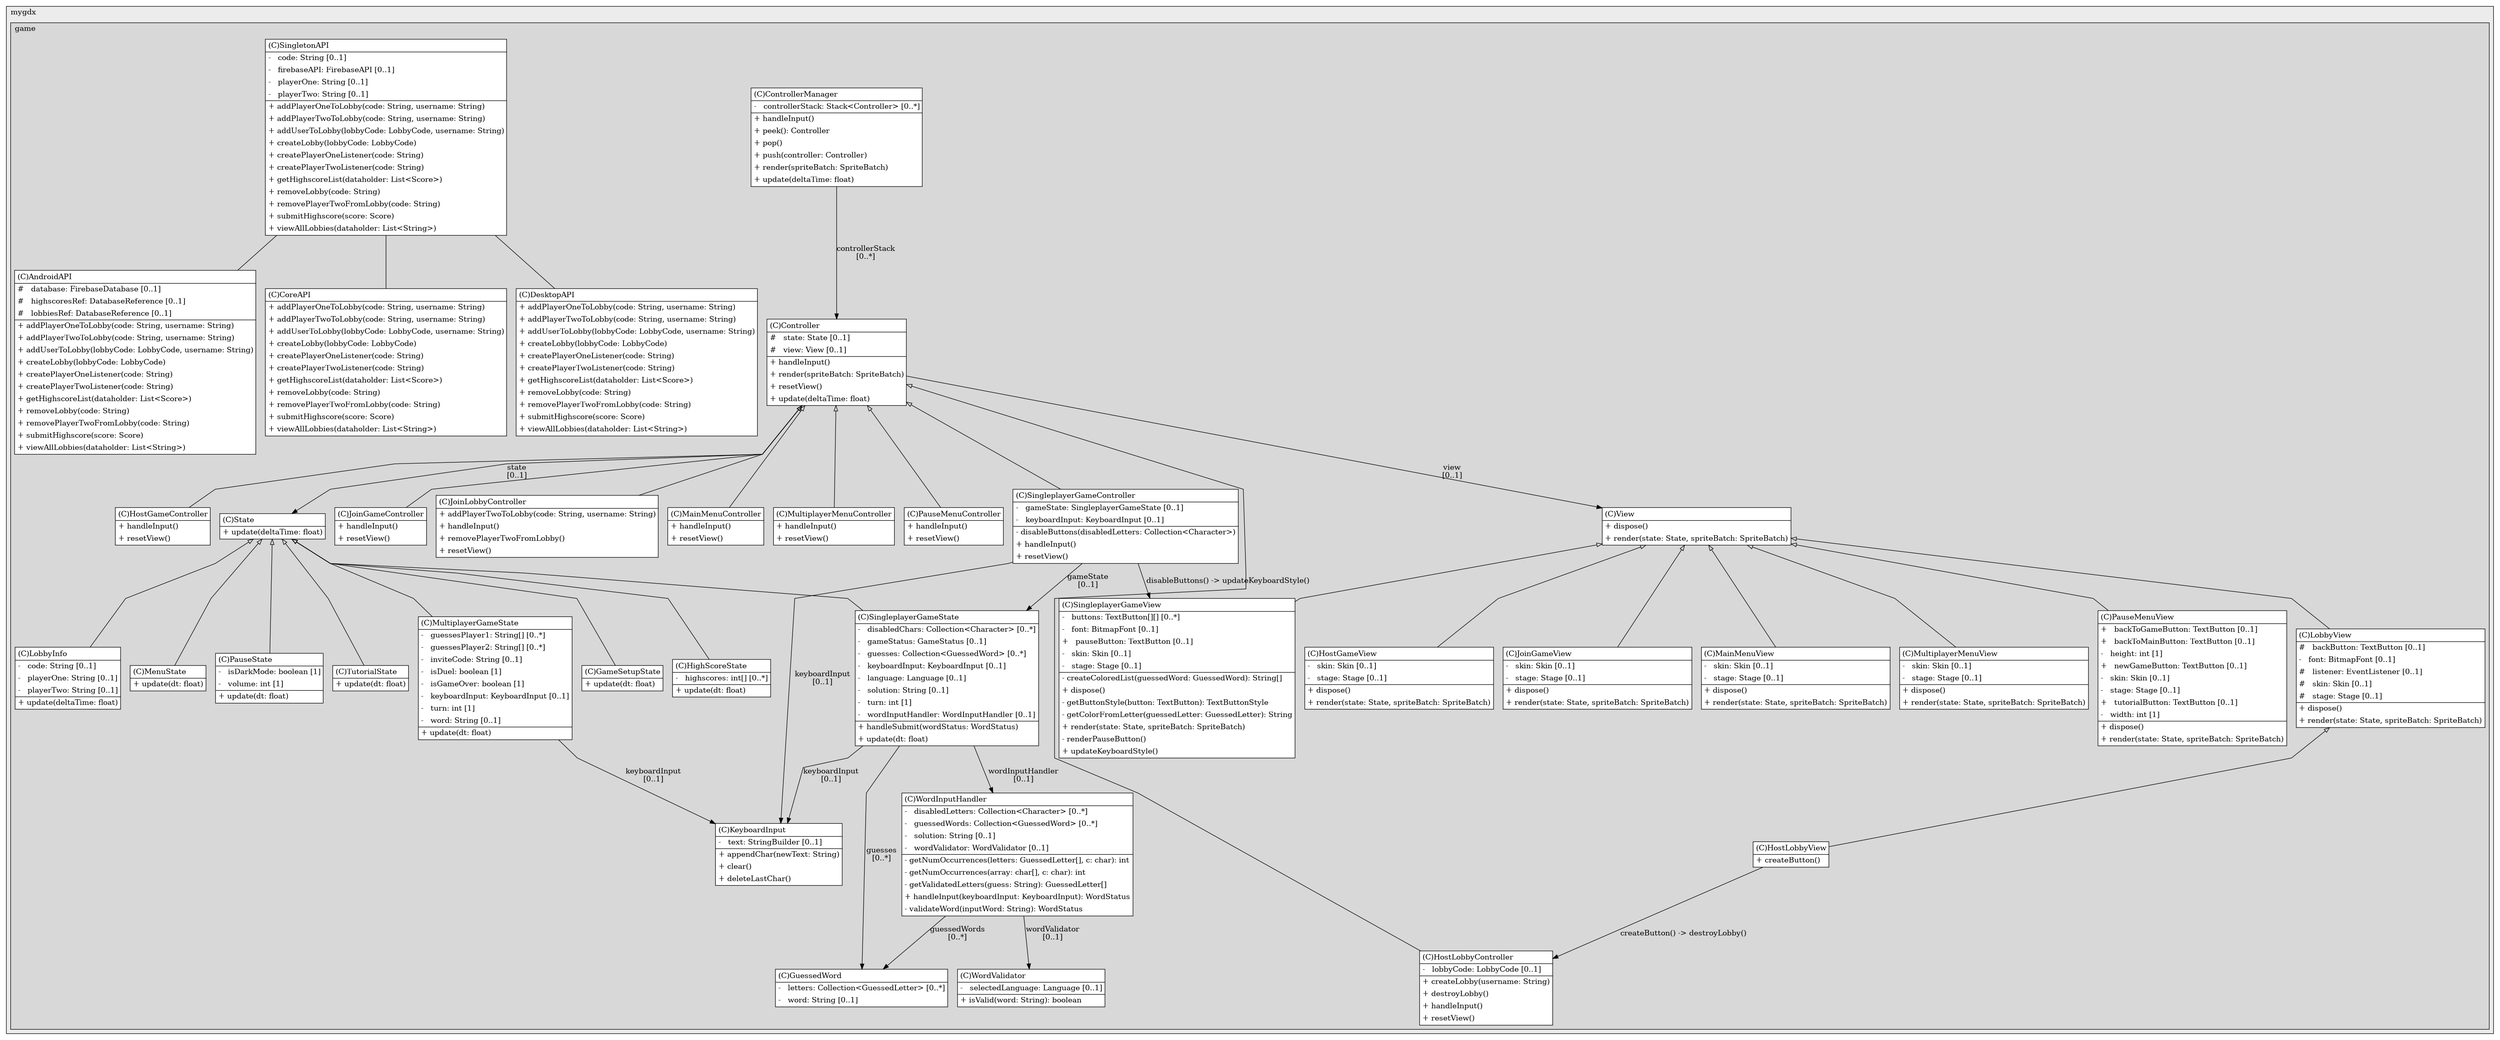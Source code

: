 @startuml

/' diagram meta data start
config=StructureConfiguration;
{
  "projectClassification": {
    "searchMode": "OpenProject", // OpenProject, AllProjects
    "includedProjects": "",
    "pathEndKeywords": "*.impl",
    "isClientPath": "",
    "isClientName": "",
    "isTestPath": "",
    "isTestName": "",
    "isMappingPath": "",
    "isMappingName": "",
    "isDataAccessPath": "",
    "isDataAccessName": "",
    "isDataStructurePath": "",
    "isDataStructureName": "",
    "isInterfaceStructuresPath": "",
    "isInterfaceStructuresName": "",
    "isEntryPointPath": "",
    "isEntryPointName": "",
    "treatFinalFieldsAsMandatory": false
  },
  "graphRestriction": {
    "classPackageExcludeFilter": "",
    "classPackageIncludeFilter": "",
    "classNameExcludeFilter": "",
    "classNameIncludeFilter": "",
    "methodNameExcludeFilter": "",
    "methodNameIncludeFilter": "",
    "removeByInheritance": "", // inheritance/annotation based filtering is done in a second step
    "removeByAnnotation": "",
    "removeByClassPackage": "", // cleanup the graph after inheritance/annotation based filtering is done
    "removeByClassName": "",
    "cutMappings": false,
    "cutEnum": true,
    "cutTests": true,
    "cutClient": true,
    "cutDataAccess": false,
    "cutInterfaceStructures": false,
    "cutDataStructures": false,
    "cutGetterAndSetter": true,
    "cutConstructors": true
  },
  "graphTraversal": {
    "forwardDepth": 6,
    "backwardDepth": 6,
    "classPackageExcludeFilter": "",
    "classPackageIncludeFilter": "",
    "classNameExcludeFilter": "",
    "classNameIncludeFilter": "",
    "methodNameExcludeFilter": "",
    "methodNameIncludeFilter": "",
    "hideMappings": false,
    "hideDataStructures": false,
    "hidePrivateMethods": true,
    "hideInterfaceCalls": true, // indirection: implementation -> interface (is hidden) -> implementation
    "onlyShowApplicationEntryPoints": false, // root node is included
    "useMethodCallsForStructureDiagram": "ForwardOnly" // ForwardOnly, BothDirections, No
  },
  "details": {
    "aggregation": "GroupByClass", // ByClass, GroupByClass, None
    "showClassGenericTypes": true,
    "showMethods": true,
    "showMethodParameterNames": true,
    "showMethodParameterTypes": true,
    "showMethodReturnType": true,
    "showPackageLevels": 2,
    "showDetailedClassStructure": true
  },
  "rootClass": "com.mygdx.game.controller.Controller",
  "extensionCallbackMethod": "" // qualified.class.name#methodName - signature: public static String method(String)
}
diagram meta data end '/



digraph g {
    rankdir="TB"
    splines=polyline
    

'nodes 
subgraph cluster_104370703 { 
   	label=mygdx
	labeljust=l
	fillcolor="#ececec"
	style=filled
   
   subgraph cluster_1554244721 { 
   	label=game
	labeljust=l
	fillcolor="#d8d8d8"
	style=filled
   
   AndroidAPI670316286[
	label=<<TABLE BORDER="1" CELLBORDER="0" CELLPADDING="4" CELLSPACING="0">
<TR><TD ALIGN="LEFT" >(C)AndroidAPI</TD></TR>
<HR/>
<TR><TD ALIGN="LEFT" >#   database: FirebaseDatabase [0..1]</TD></TR>
<TR><TD ALIGN="LEFT" >#   highscoresRef: DatabaseReference [0..1]</TD></TR>
<TR><TD ALIGN="LEFT" >#   lobbiesRef: DatabaseReference [0..1]</TD></TR>
<HR/>
<TR><TD ALIGN="LEFT" >+ addPlayerOneToLobby(code: String, username: String)</TD></TR>
<TR><TD ALIGN="LEFT" >+ addPlayerTwoToLobby(code: String, username: String)</TD></TR>
<TR><TD ALIGN="LEFT" >+ addUserToLobby(lobbyCode: LobbyCode, username: String)</TD></TR>
<TR><TD ALIGN="LEFT" >+ createLobby(lobbyCode: LobbyCode)</TD></TR>
<TR><TD ALIGN="LEFT" >+ createPlayerOneListener(code: String)</TD></TR>
<TR><TD ALIGN="LEFT" >+ createPlayerTwoListener(code: String)</TD></TR>
<TR><TD ALIGN="LEFT" >+ getHighscoreList(dataholder: List&lt;Score&gt;)</TD></TR>
<TR><TD ALIGN="LEFT" >+ removeLobby(code: String)</TD></TR>
<TR><TD ALIGN="LEFT" >+ removePlayerTwoFromLobby(code: String)</TD></TR>
<TR><TD ALIGN="LEFT" >+ submitHighscore(score: Score)</TD></TR>
<TR><TD ALIGN="LEFT" >+ viewAllLobbies(dataholder: List&lt;String&gt;)</TD></TR>
</TABLE>>
	style=filled
	margin=0
	shape=plaintext
	fillcolor="#FFFFFF"
];

Controller432447628[
	label=<<TABLE BORDER="1" CELLBORDER="0" CELLPADDING="4" CELLSPACING="0">
<TR><TD ALIGN="LEFT" >(C)Controller</TD></TR>
<HR/>
<TR><TD ALIGN="LEFT" >#   state: State [0..1]</TD></TR>
<TR><TD ALIGN="LEFT" >#   view: View [0..1]</TD></TR>
<HR/>
<TR><TD ALIGN="LEFT" >+ handleInput()</TD></TR>
<TR><TD ALIGN="LEFT" >+ render(spriteBatch: SpriteBatch)</TD></TR>
<TR><TD ALIGN="LEFT" >+ resetView()</TD></TR>
<TR><TD ALIGN="LEFT" >+ update(deltaTime: float)</TD></TR>
</TABLE>>
	style=filled
	margin=0
	shape=plaintext
	fillcolor="#FFFFFF"
];

ControllerManager432447628[
	label=<<TABLE BORDER="1" CELLBORDER="0" CELLPADDING="4" CELLSPACING="0">
<TR><TD ALIGN="LEFT" >(C)ControllerManager</TD></TR>
<HR/>
<TR><TD ALIGN="LEFT" >-   controllerStack: Stack&lt;Controller&gt; [0..*]</TD></TR>
<HR/>
<TR><TD ALIGN="LEFT" >+ handleInput()</TD></TR>
<TR><TD ALIGN="LEFT" >+ peek(): Controller</TD></TR>
<TR><TD ALIGN="LEFT" >+ pop()</TD></TR>
<TR><TD ALIGN="LEFT" >+ push(controller: Controller)</TD></TR>
<TR><TD ALIGN="LEFT" >+ render(spriteBatch: SpriteBatch)</TD></TR>
<TR><TD ALIGN="LEFT" >+ update(deltaTime: float)</TD></TR>
</TABLE>>
	style=filled
	margin=0
	shape=plaintext
	fillcolor="#FFFFFF"
];

CoreAPI1030395847[
	label=<<TABLE BORDER="1" CELLBORDER="0" CELLPADDING="4" CELLSPACING="0">
<TR><TD ALIGN="LEFT" >(C)CoreAPI</TD></TR>
<HR/>
<TR><TD ALIGN="LEFT" >+ addPlayerOneToLobby(code: String, username: String)</TD></TR>
<TR><TD ALIGN="LEFT" >+ addPlayerTwoToLobby(code: String, username: String)</TD></TR>
<TR><TD ALIGN="LEFT" >+ addUserToLobby(lobbyCode: LobbyCode, username: String)</TD></TR>
<TR><TD ALIGN="LEFT" >+ createLobby(lobbyCode: LobbyCode)</TD></TR>
<TR><TD ALIGN="LEFT" >+ createPlayerOneListener(code: String)</TD></TR>
<TR><TD ALIGN="LEFT" >+ createPlayerTwoListener(code: String)</TD></TR>
<TR><TD ALIGN="LEFT" >+ getHighscoreList(dataholder: List&lt;Score&gt;)</TD></TR>
<TR><TD ALIGN="LEFT" >+ removeLobby(code: String)</TD></TR>
<TR><TD ALIGN="LEFT" >+ removePlayerTwoFromLobby(code: String)</TD></TR>
<TR><TD ALIGN="LEFT" >+ submitHighscore(score: Score)</TD></TR>
<TR><TD ALIGN="LEFT" >+ viewAllLobbies(dataholder: List&lt;String&gt;)</TD></TR>
</TABLE>>
	style=filled
	margin=0
	shape=plaintext
	fillcolor="#FFFFFF"
];

DesktopAPI670316286[
	label=<<TABLE BORDER="1" CELLBORDER="0" CELLPADDING="4" CELLSPACING="0">
<TR><TD ALIGN="LEFT" >(C)DesktopAPI</TD></TR>
<HR/>
<TR><TD ALIGN="LEFT" >+ addPlayerOneToLobby(code: String, username: String)</TD></TR>
<TR><TD ALIGN="LEFT" >+ addPlayerTwoToLobby(code: String, username: String)</TD></TR>
<TR><TD ALIGN="LEFT" >+ addUserToLobby(lobbyCode: LobbyCode, username: String)</TD></TR>
<TR><TD ALIGN="LEFT" >+ createLobby(lobbyCode: LobbyCode)</TD></TR>
<TR><TD ALIGN="LEFT" >+ createPlayerOneListener(code: String)</TD></TR>
<TR><TD ALIGN="LEFT" >+ createPlayerTwoListener(code: String)</TD></TR>
<TR><TD ALIGN="LEFT" >+ getHighscoreList(dataholder: List&lt;Score&gt;)</TD></TR>
<TR><TD ALIGN="LEFT" >+ removeLobby(code: String)</TD></TR>
<TR><TD ALIGN="LEFT" >+ removePlayerTwoFromLobby(code: String)</TD></TR>
<TR><TD ALIGN="LEFT" >+ submitHighscore(score: Score)</TD></TR>
<TR><TD ALIGN="LEFT" >+ viewAllLobbies(dataholder: List&lt;String&gt;)</TD></TR>
</TABLE>>
	style=filled
	margin=0
	shape=plaintext
	fillcolor="#FFFFFF"
];

GameSetupState55904599[
	label=<<TABLE BORDER="1" CELLBORDER="0" CELLPADDING="4" CELLSPACING="0">
<TR><TD ALIGN="LEFT" >(C)GameSetupState</TD></TR>
<HR/>
<TR><TD ALIGN="LEFT" >+ update(dt: float)</TD></TR>
</TABLE>>
	style=filled
	margin=0
	shape=plaintext
	fillcolor="#FFFFFF"
];

GuessedWord1654971861[
	label=<<TABLE BORDER="1" CELLBORDER="0" CELLPADDING="4" CELLSPACING="0">
<TR><TD ALIGN="LEFT" >(C)GuessedWord</TD></TR>
<HR/>
<TR><TD ALIGN="LEFT" >-   letters: Collection&lt;GuessedLetter&gt; [0..*]</TD></TR>
<TR><TD ALIGN="LEFT" >-   word: String [0..1]</TD></TR>
</TABLE>>
	style=filled
	margin=0
	shape=plaintext
	fillcolor="#FFFFFF"
];

HighScoreState55904599[
	label=<<TABLE BORDER="1" CELLBORDER="0" CELLPADDING="4" CELLSPACING="0">
<TR><TD ALIGN="LEFT" >(C)HighScoreState</TD></TR>
<HR/>
<TR><TD ALIGN="LEFT" >-   highscores: int[] [0..*]</TD></TR>
<HR/>
<TR><TD ALIGN="LEFT" >+ update(dt: float)</TD></TR>
</TABLE>>
	style=filled
	margin=0
	shape=plaintext
	fillcolor="#FFFFFF"
];

HostGameController2012137208[
	label=<<TABLE BORDER="1" CELLBORDER="0" CELLPADDING="4" CELLSPACING="0">
<TR><TD ALIGN="LEFT" >(C)HostGameController</TD></TR>
<HR/>
<TR><TD ALIGN="LEFT" >+ handleInput()</TD></TR>
<TR><TD ALIGN="LEFT" >+ resetView()</TD></TR>
</TABLE>>
	style=filled
	margin=0
	shape=plaintext
	fillcolor="#FFFFFF"
];

HostGameView560542591[
	label=<<TABLE BORDER="1" CELLBORDER="0" CELLPADDING="4" CELLSPACING="0">
<TR><TD ALIGN="LEFT" >(C)HostGameView</TD></TR>
<HR/>
<TR><TD ALIGN="LEFT" >-   skin: Skin [0..1]</TD></TR>
<TR><TD ALIGN="LEFT" >-   stage: Stage [0..1]</TD></TR>
<HR/>
<TR><TD ALIGN="LEFT" >+ dispose()</TD></TR>
<TR><TD ALIGN="LEFT" >+ render(state: State, spriteBatch: SpriteBatch)</TD></TR>
</TABLE>>
	style=filled
	margin=0
	shape=plaintext
	fillcolor="#FFFFFF"
];

HostLobbyController2012137208[
	label=<<TABLE BORDER="1" CELLBORDER="0" CELLPADDING="4" CELLSPACING="0">
<TR><TD ALIGN="LEFT" >(C)HostLobbyController</TD></TR>
<HR/>
<TR><TD ALIGN="LEFT" >-   lobbyCode: LobbyCode [0..1]</TD></TR>
<HR/>
<TR><TD ALIGN="LEFT" >+ createLobby(username: String)</TD></TR>
<TR><TD ALIGN="LEFT" >+ destroyLobby()</TD></TR>
<TR><TD ALIGN="LEFT" >+ handleInput()</TD></TR>
<TR><TD ALIGN="LEFT" >+ resetView()</TD></TR>
</TABLE>>
	style=filled
	margin=0
	shape=plaintext
	fillcolor="#FFFFFF"
];

HostLobbyView560542591[
	label=<<TABLE BORDER="1" CELLBORDER="0" CELLPADDING="4" CELLSPACING="0">
<TR><TD ALIGN="LEFT" >(C)HostLobbyView</TD></TR>
<HR/>
<TR><TD ALIGN="LEFT" >+ createButton()</TD></TR>
</TABLE>>
	style=filled
	margin=0
	shape=plaintext
	fillcolor="#FFFFFF"
];

JoinGameController2012137208[
	label=<<TABLE BORDER="1" CELLBORDER="0" CELLPADDING="4" CELLSPACING="0">
<TR><TD ALIGN="LEFT" >(C)JoinGameController</TD></TR>
<HR/>
<TR><TD ALIGN="LEFT" >+ handleInput()</TD></TR>
<TR><TD ALIGN="LEFT" >+ resetView()</TD></TR>
</TABLE>>
	style=filled
	margin=0
	shape=plaintext
	fillcolor="#FFFFFF"
];

JoinGameView560542591[
	label=<<TABLE BORDER="1" CELLBORDER="0" CELLPADDING="4" CELLSPACING="0">
<TR><TD ALIGN="LEFT" >(C)JoinGameView</TD></TR>
<HR/>
<TR><TD ALIGN="LEFT" >-   skin: Skin [0..1]</TD></TR>
<TR><TD ALIGN="LEFT" >-   stage: Stage [0..1]</TD></TR>
<HR/>
<TR><TD ALIGN="LEFT" >+ dispose()</TD></TR>
<TR><TD ALIGN="LEFT" >+ render(state: State, spriteBatch: SpriteBatch)</TD></TR>
</TABLE>>
	style=filled
	margin=0
	shape=plaintext
	fillcolor="#FFFFFF"
];

JoinLobbyController2012137208[
	label=<<TABLE BORDER="1" CELLBORDER="0" CELLPADDING="4" CELLSPACING="0">
<TR><TD ALIGN="LEFT" >(C)JoinLobbyController</TD></TR>
<HR/>
<TR><TD ALIGN="LEFT" >+ addPlayerTwoToLobby(code: String, username: String)</TD></TR>
<TR><TD ALIGN="LEFT" >+ handleInput()</TD></TR>
<TR><TD ALIGN="LEFT" >+ removePlayerTwoFromLobby()</TD></TR>
<TR><TD ALIGN="LEFT" >+ resetView()</TD></TR>
</TABLE>>
	style=filled
	margin=0
	shape=plaintext
	fillcolor="#FFFFFF"
];

KeyboardInput1654971861[
	label=<<TABLE BORDER="1" CELLBORDER="0" CELLPADDING="4" CELLSPACING="0">
<TR><TD ALIGN="LEFT" >(C)KeyboardInput</TD></TR>
<HR/>
<TR><TD ALIGN="LEFT" >-   text: StringBuilder [0..1]</TD></TR>
<HR/>
<TR><TD ALIGN="LEFT" >+ appendChar(newText: String)</TD></TR>
<TR><TD ALIGN="LEFT" >+ clear()</TD></TR>
<TR><TD ALIGN="LEFT" >+ deleteLastChar()</TD></TR>
</TABLE>>
	style=filled
	margin=0
	shape=plaintext
	fillcolor="#FFFFFF"
];

LobbyInfo653830333[
	label=<<TABLE BORDER="1" CELLBORDER="0" CELLPADDING="4" CELLSPACING="0">
<TR><TD ALIGN="LEFT" >(C)LobbyInfo</TD></TR>
<HR/>
<TR><TD ALIGN="LEFT" >-   code: String [0..1]</TD></TR>
<TR><TD ALIGN="LEFT" >-   playerOne: String [0..1]</TD></TR>
<TR><TD ALIGN="LEFT" >-   playerTwo: String [0..1]</TD></TR>
<HR/>
<TR><TD ALIGN="LEFT" >+ update(deltaTime: float)</TD></TR>
</TABLE>>
	style=filled
	margin=0
	shape=plaintext
	fillcolor="#FFFFFF"
];

LobbyView560542591[
	label=<<TABLE BORDER="1" CELLBORDER="0" CELLPADDING="4" CELLSPACING="0">
<TR><TD ALIGN="LEFT" >(C)LobbyView</TD></TR>
<HR/>
<TR><TD ALIGN="LEFT" >#   backButton: TextButton [0..1]</TD></TR>
<TR><TD ALIGN="LEFT" >-   font: BitmapFont [0..1]</TD></TR>
<TR><TD ALIGN="LEFT" >#   listener: EventListener [0..1]</TD></TR>
<TR><TD ALIGN="LEFT" >#   skin: Skin [0..1]</TD></TR>
<TR><TD ALIGN="LEFT" >#   stage: Stage [0..1]</TD></TR>
<HR/>
<TR><TD ALIGN="LEFT" >+ dispose()</TD></TR>
<TR><TD ALIGN="LEFT" >+ render(state: State, spriteBatch: SpriteBatch)</TD></TR>
</TABLE>>
	style=filled
	margin=0
	shape=plaintext
	fillcolor="#FFFFFF"
];

MainMenuController432447628[
	label=<<TABLE BORDER="1" CELLBORDER="0" CELLPADDING="4" CELLSPACING="0">
<TR><TD ALIGN="LEFT" >(C)MainMenuController</TD></TR>
<HR/>
<TR><TD ALIGN="LEFT" >+ handleInput()</TD></TR>
<TR><TD ALIGN="LEFT" >+ resetView()</TD></TR>
</TABLE>>
	style=filled
	margin=0
	shape=plaintext
	fillcolor="#FFFFFF"
];

MainMenuView1972638827[
	label=<<TABLE BORDER="1" CELLBORDER="0" CELLPADDING="4" CELLSPACING="0">
<TR><TD ALIGN="LEFT" >(C)MainMenuView</TD></TR>
<HR/>
<TR><TD ALIGN="LEFT" >-   skin: Skin [0..1]</TD></TR>
<TR><TD ALIGN="LEFT" >-   stage: Stage [0..1]</TD></TR>
<HR/>
<TR><TD ALIGN="LEFT" >+ dispose()</TD></TR>
<TR><TD ALIGN="LEFT" >+ render(state: State, spriteBatch: SpriteBatch)</TD></TR>
</TABLE>>
	style=filled
	margin=0
	shape=plaintext
	fillcolor="#FFFFFF"
];

MenuState55904599[
	label=<<TABLE BORDER="1" CELLBORDER="0" CELLPADDING="4" CELLSPACING="0">
<TR><TD ALIGN="LEFT" >(C)MenuState</TD></TR>
<HR/>
<TR><TD ALIGN="LEFT" >+ update(dt: float)</TD></TR>
</TABLE>>
	style=filled
	margin=0
	shape=plaintext
	fillcolor="#FFFFFF"
];

MultiplayerGameState653830333[
	label=<<TABLE BORDER="1" CELLBORDER="0" CELLPADDING="4" CELLSPACING="0">
<TR><TD ALIGN="LEFT" >(C)MultiplayerGameState</TD></TR>
<HR/>
<TR><TD ALIGN="LEFT" >-   guessesPlayer1: String[] [0..*]</TD></TR>
<TR><TD ALIGN="LEFT" >-   guessesPlayer2: String[] [0..*]</TD></TR>
<TR><TD ALIGN="LEFT" >-   inviteCode: String [0..1]</TD></TR>
<TR><TD ALIGN="LEFT" >-   isDuel: boolean [1]</TD></TR>
<TR><TD ALIGN="LEFT" >-   isGameOver: boolean [1]</TD></TR>
<TR><TD ALIGN="LEFT" >-   keyboardInput: KeyboardInput [0..1]</TD></TR>
<TR><TD ALIGN="LEFT" >-   turn: int [1]</TD></TR>
<TR><TD ALIGN="LEFT" >-   word: String [0..1]</TD></TR>
<HR/>
<TR><TD ALIGN="LEFT" >+ update(dt: float)</TD></TR>
</TABLE>>
	style=filled
	margin=0
	shape=plaintext
	fillcolor="#FFFFFF"
];

MultiplayerMenuController2012137208[
	label=<<TABLE BORDER="1" CELLBORDER="0" CELLPADDING="4" CELLSPACING="0">
<TR><TD ALIGN="LEFT" >(C)MultiplayerMenuController</TD></TR>
<HR/>
<TR><TD ALIGN="LEFT" >+ handleInput()</TD></TR>
<TR><TD ALIGN="LEFT" >+ resetView()</TD></TR>
</TABLE>>
	style=filled
	margin=0
	shape=plaintext
	fillcolor="#FFFFFF"
];

MultiplayerMenuView560542591[
	label=<<TABLE BORDER="1" CELLBORDER="0" CELLPADDING="4" CELLSPACING="0">
<TR><TD ALIGN="LEFT" >(C)MultiplayerMenuView</TD></TR>
<HR/>
<TR><TD ALIGN="LEFT" >-   skin: Skin [0..1]</TD></TR>
<TR><TD ALIGN="LEFT" >-   stage: Stage [0..1]</TD></TR>
<HR/>
<TR><TD ALIGN="LEFT" >+ dispose()</TD></TR>
<TR><TD ALIGN="LEFT" >+ render(state: State, spriteBatch: SpriteBatch)</TD></TR>
</TABLE>>
	style=filled
	margin=0
	shape=plaintext
	fillcolor="#FFFFFF"
];

PauseMenuController432447628[
	label=<<TABLE BORDER="1" CELLBORDER="0" CELLPADDING="4" CELLSPACING="0">
<TR><TD ALIGN="LEFT" >(C)PauseMenuController</TD></TR>
<HR/>
<TR><TD ALIGN="LEFT" >+ handleInput()</TD></TR>
<TR><TD ALIGN="LEFT" >+ resetView()</TD></TR>
</TABLE>>
	style=filled
	margin=0
	shape=plaintext
	fillcolor="#FFFFFF"
];

PauseMenuView1972638827[
	label=<<TABLE BORDER="1" CELLBORDER="0" CELLPADDING="4" CELLSPACING="0">
<TR><TD ALIGN="LEFT" >(C)PauseMenuView</TD></TR>
<HR/>
<TR><TD ALIGN="LEFT" >+   backToGameButton: TextButton [0..1]</TD></TR>
<TR><TD ALIGN="LEFT" >+   backToMainButton: TextButton [0..1]</TD></TR>
<TR><TD ALIGN="LEFT" >-   height: int [1]</TD></TR>
<TR><TD ALIGN="LEFT" >+   newGameButton: TextButton [0..1]</TD></TR>
<TR><TD ALIGN="LEFT" >-   skin: Skin [0..1]</TD></TR>
<TR><TD ALIGN="LEFT" >-   stage: Stage [0..1]</TD></TR>
<TR><TD ALIGN="LEFT" >+   tutorialButton: TextButton [0..1]</TD></TR>
<TR><TD ALIGN="LEFT" >-   width: int [1]</TD></TR>
<HR/>
<TR><TD ALIGN="LEFT" >+ dispose()</TD></TR>
<TR><TD ALIGN="LEFT" >+ render(state: State, spriteBatch: SpriteBatch)</TD></TR>
</TABLE>>
	style=filled
	margin=0
	shape=plaintext
	fillcolor="#FFFFFF"
];

PauseState55904599[
	label=<<TABLE BORDER="1" CELLBORDER="0" CELLPADDING="4" CELLSPACING="0">
<TR><TD ALIGN="LEFT" >(C)PauseState</TD></TR>
<HR/>
<TR><TD ALIGN="LEFT" >-   isDarkMode: boolean [1]</TD></TR>
<TR><TD ALIGN="LEFT" >-   volume: int [1]</TD></TR>
<HR/>
<TR><TD ALIGN="LEFT" >+ update(dt: float)</TD></TR>
</TABLE>>
	style=filled
	margin=0
	shape=plaintext
	fillcolor="#FFFFFF"
];

SingleplayerGameController432447628[
	label=<<TABLE BORDER="1" CELLBORDER="0" CELLPADDING="4" CELLSPACING="0">
<TR><TD ALIGN="LEFT" >(C)SingleplayerGameController</TD></TR>
<HR/>
<TR><TD ALIGN="LEFT" >-   gameState: SingleplayerGameState [0..1]</TD></TR>
<TR><TD ALIGN="LEFT" >-   keyboardInput: KeyboardInput [0..1]</TD></TR>
<HR/>
<TR><TD ALIGN="LEFT" >- disableButtons(disabledLetters: Collection&lt;Character&gt;)</TD></TR>
<TR><TD ALIGN="LEFT" >+ handleInput()</TD></TR>
<TR><TD ALIGN="LEFT" >+ resetView()</TD></TR>
</TABLE>>
	style=filled
	margin=0
	shape=plaintext
	fillcolor="#FFFFFF"
];

SingleplayerGameState55904599[
	label=<<TABLE BORDER="1" CELLBORDER="0" CELLPADDING="4" CELLSPACING="0">
<TR><TD ALIGN="LEFT" >(C)SingleplayerGameState</TD></TR>
<HR/>
<TR><TD ALIGN="LEFT" >-   disabledChars: Collection&lt;Character&gt; [0..*]</TD></TR>
<TR><TD ALIGN="LEFT" >-   gameStatus: GameStatus [0..1]</TD></TR>
<TR><TD ALIGN="LEFT" >-   guesses: Collection&lt;GuessedWord&gt; [0..*]</TD></TR>
<TR><TD ALIGN="LEFT" >-   keyboardInput: KeyboardInput [0..1]</TD></TR>
<TR><TD ALIGN="LEFT" >-   language: Language [0..1]</TD></TR>
<TR><TD ALIGN="LEFT" >-   solution: String [0..1]</TD></TR>
<TR><TD ALIGN="LEFT" >-   turn: int [1]</TD></TR>
<TR><TD ALIGN="LEFT" >-   wordInputHandler: WordInputHandler [0..1]</TD></TR>
<HR/>
<TR><TD ALIGN="LEFT" >+ handleSubmit(wordStatus: WordStatus)</TD></TR>
<TR><TD ALIGN="LEFT" >+ update(dt: float)</TD></TR>
</TABLE>>
	style=filled
	margin=0
	shape=plaintext
	fillcolor="#FFFFFF"
];

SingleplayerGameView1972638827[
	label=<<TABLE BORDER="1" CELLBORDER="0" CELLPADDING="4" CELLSPACING="0">
<TR><TD ALIGN="LEFT" >(C)SingleplayerGameView</TD></TR>
<HR/>
<TR><TD ALIGN="LEFT" >-   buttons: TextButton[][] [0..*]</TD></TR>
<TR><TD ALIGN="LEFT" >-   font: BitmapFont [0..1]</TD></TR>
<TR><TD ALIGN="LEFT" >+   pauseButton: TextButton [0..1]</TD></TR>
<TR><TD ALIGN="LEFT" >-   skin: Skin [0..1]</TD></TR>
<TR><TD ALIGN="LEFT" >-   stage: Stage [0..1]</TD></TR>
<HR/>
<TR><TD ALIGN="LEFT" >- createColoredList(guessedWord: GuessedWord): String[]</TD></TR>
<TR><TD ALIGN="LEFT" >+ dispose()</TD></TR>
<TR><TD ALIGN="LEFT" >- getButtonStyle(button: TextButton): TextButtonStyle</TD></TR>
<TR><TD ALIGN="LEFT" >- getColorFromLetter(guessedLetter: GuessedLetter): String</TD></TR>
<TR><TD ALIGN="LEFT" >+ render(state: State, spriteBatch: SpriteBatch)</TD></TR>
<TR><TD ALIGN="LEFT" >- renderPauseButton()</TD></TR>
<TR><TD ALIGN="LEFT" >+ updateKeyboardStyle()</TD></TR>
</TABLE>>
	style=filled
	margin=0
	shape=plaintext
	fillcolor="#FFFFFF"
];

SingletonAPI1030395847[
	label=<<TABLE BORDER="1" CELLBORDER="0" CELLPADDING="4" CELLSPACING="0">
<TR><TD ALIGN="LEFT" >(C)SingletonAPI</TD></TR>
<HR/>
<TR><TD ALIGN="LEFT" >-   code: String [0..1]</TD></TR>
<TR><TD ALIGN="LEFT" >-   firebaseAPI: FirebaseAPI [0..1]</TD></TR>
<TR><TD ALIGN="LEFT" >-   playerOne: String [0..1]</TD></TR>
<TR><TD ALIGN="LEFT" >-   playerTwo: String [0..1]</TD></TR>
<HR/>
<TR><TD ALIGN="LEFT" >+ addPlayerOneToLobby(code: String, username: String)</TD></TR>
<TR><TD ALIGN="LEFT" >+ addPlayerTwoToLobby(code: String, username: String)</TD></TR>
<TR><TD ALIGN="LEFT" >+ addUserToLobby(lobbyCode: LobbyCode, username: String)</TD></TR>
<TR><TD ALIGN="LEFT" >+ createLobby(lobbyCode: LobbyCode)</TD></TR>
<TR><TD ALIGN="LEFT" >+ createPlayerOneListener(code: String)</TD></TR>
<TR><TD ALIGN="LEFT" >+ createPlayerTwoListener(code: String)</TD></TR>
<TR><TD ALIGN="LEFT" >+ getHighscoreList(dataholder: List&lt;Score&gt;)</TD></TR>
<TR><TD ALIGN="LEFT" >+ removeLobby(code: String)</TD></TR>
<TR><TD ALIGN="LEFT" >+ removePlayerTwoFromLobby(code: String)</TD></TR>
<TR><TD ALIGN="LEFT" >+ submitHighscore(score: Score)</TD></TR>
<TR><TD ALIGN="LEFT" >+ viewAllLobbies(dataholder: List&lt;String&gt;)</TD></TR>
</TABLE>>
	style=filled
	margin=0
	shape=plaintext
	fillcolor="#FFFFFF"
];

State55904599[
	label=<<TABLE BORDER="1" CELLBORDER="0" CELLPADDING="4" CELLSPACING="0">
<TR><TD ALIGN="LEFT" >(C)State</TD></TR>
<HR/>
<TR><TD ALIGN="LEFT" >+ update(deltaTime: float)</TD></TR>
</TABLE>>
	style=filled
	margin=0
	shape=plaintext
	fillcolor="#FFFFFF"
];

TutorialState55904599[
	label=<<TABLE BORDER="1" CELLBORDER="0" CELLPADDING="4" CELLSPACING="0">
<TR><TD ALIGN="LEFT" >(C)TutorialState</TD></TR>
<HR/>
<TR><TD ALIGN="LEFT" >+ update(dt: float)</TD></TR>
</TABLE>>
	style=filled
	margin=0
	shape=plaintext
	fillcolor="#FFFFFF"
];

View1972638827[
	label=<<TABLE BORDER="1" CELLBORDER="0" CELLPADDING="4" CELLSPACING="0">
<TR><TD ALIGN="LEFT" >(C)View</TD></TR>
<HR/>
<TR><TD ALIGN="LEFT" >+ dispose()</TD></TR>
<TR><TD ALIGN="LEFT" >+ render(state: State, spriteBatch: SpriteBatch)</TD></TR>
</TABLE>>
	style=filled
	margin=0
	shape=plaintext
	fillcolor="#FFFFFF"
];

WordInputHandler1654971861[
	label=<<TABLE BORDER="1" CELLBORDER="0" CELLPADDING="4" CELLSPACING="0">
<TR><TD ALIGN="LEFT" >(C)WordInputHandler</TD></TR>
<HR/>
<TR><TD ALIGN="LEFT" >-   disabledLetters: Collection&lt;Character&gt; [0..*]</TD></TR>
<TR><TD ALIGN="LEFT" >-   guessedWords: Collection&lt;GuessedWord&gt; [0..*]</TD></TR>
<TR><TD ALIGN="LEFT" >-   solution: String [0..1]</TD></TR>
<TR><TD ALIGN="LEFT" >-   wordValidator: WordValidator [0..1]</TD></TR>
<HR/>
<TR><TD ALIGN="LEFT" >- getNumOccurrences(letters: GuessedLetter[], c: char): int</TD></TR>
<TR><TD ALIGN="LEFT" >- getNumOccurrences(array: char[], c: char): int</TD></TR>
<TR><TD ALIGN="LEFT" >- getValidatedLetters(guess: String): GuessedLetter[]</TD></TR>
<TR><TD ALIGN="LEFT" >+ handleInput(keyboardInput: KeyboardInput): WordStatus</TD></TR>
<TR><TD ALIGN="LEFT" >- validateWord(inputWord: String): WordStatus</TD></TR>
</TABLE>>
	style=filled
	margin=0
	shape=plaintext
	fillcolor="#FFFFFF"
];

WordValidator1667932340[
	label=<<TABLE BORDER="1" CELLBORDER="0" CELLPADDING="4" CELLSPACING="0">
<TR><TD ALIGN="LEFT" >(C)WordValidator</TD></TR>
<HR/>
<TR><TD ALIGN="LEFT" >-   selectedLanguage: Language [0..1]</TD></TR>
<HR/>
<TR><TD ALIGN="LEFT" >+ isValid(word: String): boolean</TD></TR>
</TABLE>>
	style=filled
	margin=0
	shape=plaintext
	fillcolor="#FFFFFF"
];
} 
} 

'edges    
Controller432447628 -> HostGameController2012137208[arrowhead=none, arrowtail=empty, dir=both];
Controller432447628 -> HostLobbyController2012137208[arrowhead=none, arrowtail=empty, dir=both];
Controller432447628 -> JoinGameController2012137208[arrowhead=none, arrowtail=empty, dir=both];
Controller432447628 -> JoinLobbyController2012137208[arrowhead=none, arrowtail=empty, dir=both];
Controller432447628 -> MainMenuController432447628[arrowhead=none, arrowtail=empty, dir=both];
Controller432447628 -> MultiplayerMenuController2012137208[arrowhead=none, arrowtail=empty, dir=both];
Controller432447628 -> PauseMenuController432447628[arrowhead=none, arrowtail=empty, dir=both];
Controller432447628 -> SingleplayerGameController432447628[arrowhead=none, arrowtail=empty, dir=both];
Controller432447628 -> State55904599[label="state
[0..1]"];
Controller432447628 -> View1972638827[label="view
[0..1]"];
ControllerManager432447628 -> Controller432447628[label="controllerStack
[0..*]"];
HostLobbyView560542591 -> HostLobbyController2012137208[label="createButton() -> destroyLobby()"];
LobbyView560542591 -> HostLobbyView560542591[arrowhead=none, arrowtail=empty, dir=both];
MultiplayerGameState653830333 -> KeyboardInput1654971861[label="keyboardInput
[0..1]"];
SingleplayerGameController432447628 -> KeyboardInput1654971861[label="keyboardInput
[0..1]"];
SingleplayerGameController432447628 -> SingleplayerGameState55904599[label="gameState
[0..1]"];
SingleplayerGameController432447628 -> SingleplayerGameView1972638827[label="disableButtons() -> updateKeyboardStyle()"];
SingleplayerGameState55904599 -> GuessedWord1654971861[label="guesses
[0..*]"];
SingleplayerGameState55904599 -> KeyboardInput1654971861[label="keyboardInput
[0..1]"];
SingleplayerGameState55904599 -> WordInputHandler1654971861[label="wordInputHandler
[0..1]"];
SingletonAPI1030395847 -> AndroidAPI670316286[arrowhead=none];
SingletonAPI1030395847 -> CoreAPI1030395847[arrowhead=none];
SingletonAPI1030395847 -> DesktopAPI670316286[arrowhead=none];
State55904599 -> GameSetupState55904599[arrowhead=none, arrowtail=empty, dir=both];
State55904599 -> HighScoreState55904599[arrowhead=none, arrowtail=empty, dir=both];
State55904599 -> LobbyInfo653830333[arrowhead=none, arrowtail=empty, dir=both];
State55904599 -> MenuState55904599[arrowhead=none, arrowtail=empty, dir=both];
State55904599 -> MultiplayerGameState653830333[arrowhead=none, arrowtail=empty, dir=both];
State55904599 -> PauseState55904599[arrowhead=none, arrowtail=empty, dir=both];
State55904599 -> SingleplayerGameState55904599[arrowhead=none, arrowtail=empty, dir=both];
State55904599 -> TutorialState55904599[arrowhead=none, arrowtail=empty, dir=both];
View1972638827 -> HostGameView560542591[arrowhead=none, arrowtail=empty, dir=both];
View1972638827 -> JoinGameView560542591[arrowhead=none, arrowtail=empty, dir=both];
View1972638827 -> LobbyView560542591[arrowhead=none, arrowtail=empty, dir=both];
View1972638827 -> MainMenuView1972638827[arrowhead=none, arrowtail=empty, dir=both];
View1972638827 -> MultiplayerMenuView560542591[arrowhead=none, arrowtail=empty, dir=both];
View1972638827 -> PauseMenuView1972638827[arrowhead=none, arrowtail=empty, dir=both];
View1972638827 -> SingleplayerGameView1972638827[arrowhead=none, arrowtail=empty, dir=both];
WordInputHandler1654971861 -> GuessedWord1654971861[label="guessedWords
[0..*]"];
WordInputHandler1654971861 -> WordValidator1667932340[label="wordValidator
[0..1]"];
    
}
@enduml